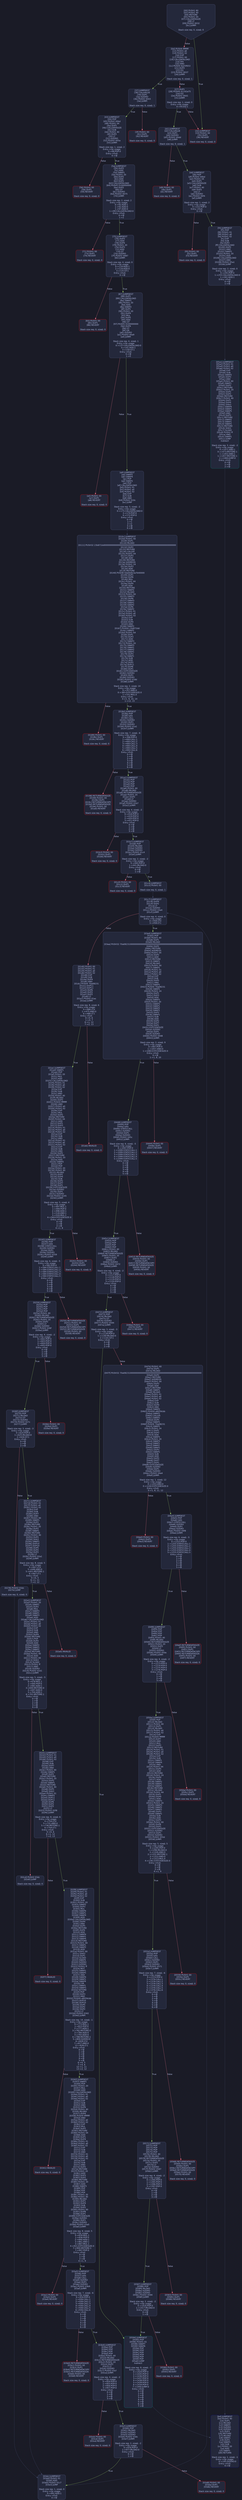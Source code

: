 digraph G {
    node [shape=box, style="filled, rounded", color="#565f89", fontcolor="#c0caf5", fontname="Helvetica", fillcolor="#24283b"];
    edge [color="#414868", fontcolor="#c0caf5", fontname="Helvetica"];
    bgcolor="#1a1b26";
    0 [ label = "[00] PUSH1 80
[02] PUSH1 40
[04] MSTORE
[05] PUSH1 04
[07] CALLDATASIZE
[08] LT
[09] PUSH2 0032
[0c] JUMPI

Stack size req: 0, sizeΔ: 0
" shape = invhouse]
    1 [ label = "[0d] PUSH4 ffffffff
[12] PUSH1 e0
[14] PUSH1 02
[16] EXP
[17] PUSH1 00
[19] CALLDATALOAD
[1a] DIV
[1b] AND
[1c] PUSH4 6e25f653
[21] DUP2
[22] EQ
[23] PUSH2 0037
[26] JUMPI

Stack size req: 0, sizeΔ: 1
"]
    2 [ label = "[27] DUP1
[28] PUSH4 d1142a75
[2d] EQ
[2e] PUSH2 00d1
[31] JUMPI

Stack size req: 1, sizeΔ: 0
Entry->Op usage:
	0->45:EQ:1
"]
    3 [ label = "[32] JUMPDEST
[33] PUSH1 00
[35] DUP1
[36] REVERT

Stack size req: 0, sizeΔ: 0
" color = "red"]
    4 [ label = "[37] JUMPDEST
[38] CALLVALUE
[39] DUP1
[3a] ISZERO
[3b] PUSH2 0043
[3e] JUMPI

Stack size req: 0, sizeΔ: 1
"]
    5 [ label = "[3f] PUSH1 00
[41] DUP1
[42] REVERT

Stack size req: 0, sizeΔ: 0
" color = "red"]
    6 [ label = "[43] JUMPDEST
[44] POP
[45] PUSH2 00bd
[48] PUSH1 04
[4a] DUP1
[4b] CALLDATASIZE
[4c] SUB
[4d] PUSH1 40
[4f] DUP2
[50] LT
[51] ISZERO
[52] PUSH2 005a
[55] JUMPI

Stack size req: 1, sizeΔ: 2
Entry->Op usage:
	0->68:POP:0
Entry->Exit:
	0->😵
"]
    7 [ label = "[56] PUSH1 00
[58] DUP1
[59] REVERT

Stack size req: 0, sizeΔ: 0
" color = "red"]
    8 [ label = "[5a] JUMPDEST
[5b] DUP2
[5c] ADD
[5d] SWAP1
[5e] PUSH1 20
[60] DUP2
[61] ADD
[62] DUP2
[63] CALLDATALOAD
[64] PUSH5 0100000000
[6a] DUP2
[6b] GT
[6c] ISZERO
[6d] PUSH2 0075
[70] JUMPI

Stack size req: 2, sizeΔ: 2
Entry->Op usage:
	0->92:ADD:1
	1->92:ADD:0
	1->97:ADD:0
	1->99:CALLDATALOAD:0
Entry->Exit:
	0->😵
	1->2
"]
    9 [ label = "[71] PUSH1 00
[73] DUP1
[74] REVERT

Stack size req: 0, sizeΔ: 0
" color = "red"]
    10 [ label = "[75] JUMPDEST
[76] DUP3
[77] ADD
[78] DUP4
[79] PUSH1 20
[7b] DUP3
[7c] ADD
[7d] GT
[7e] ISZERO
[7f] PUSH2 0087
[82] JUMPI

Stack size req: 4, sizeΔ: 0
Entry->Op usage:
	0->119:ADD:1
	2->119:ADD:0
	3->125:GT:1
Entry->Exit:
	0->😵
"]
    11 [ label = "[83] PUSH1 00
[85] DUP1
[86] REVERT

Stack size req: 0, sizeΔ: 0
" color = "red"]
    12 [ label = "[87] JUMPDEST
[88] DUP1
[89] CALLDATALOAD
[8a] SWAP1
[8b] PUSH1 20
[8d] ADD
[8e] SWAP2
[8f] DUP5
[90] PUSH1 20
[92] DUP4
[93] MUL
[94] DUP5
[95] ADD
[96] GT
[97] PUSH5 0100000000
[9d] DUP4
[9e] GT
[9f] OR
[a0] ISZERO
[a1] PUSH2 00a9
[a4] JUMPI

Stack size req: 4, sizeΔ: 1
Entry->Op usage:
	0->137:CALLDATALOAD:0
	0->141:ADD:1
	3->150:GT:1
Entry->Exit:
	0->😵
	1->0
"]
    13 [ label = "[a5] PUSH1 00
[a7] DUP1
[a8] REVERT

Stack size req: 0, sizeΔ: 0
" color = "red"]
    14 [ label = "[a9] JUMPDEST
[aa] SWAP2
[ab] SWAP4
[ac] POP
[ad] SWAP2
[ae] POP
[af] CALLDATALOAD
[b0] PUSH1 01
[b2] PUSH1 a0
[b4] PUSH1 02
[b6] EXP
[b7] SUB
[b8] AND
[b9] PUSH2 010c
[bc] JUMP

Stack size req: 5, sizeΔ: -2
Entry->Op usage:
	0->175:CALLDATALOAD:0
	3->174:POP:0
	4->172:POP:0
Entry->Exit:
	0->😵
	1->1
	2->2
	3->😵
	4->😵
"]
    15 [ label = "[bd] JUMPDEST
[be] PUSH1 40
[c0] DUP1
[c1] MLOAD
[c2] SWAP2
[c3] ISZERO
[c4] ISZERO
[c5] DUP3
[c6] MSTORE
[c7] MLOAD
[c8] SWAP1
[c9] DUP2
[ca] SWAP1
[cb] SUB
[cc] PUSH1 20
[ce] ADD
[cf] SWAP1
[d0] RETURN

Stack size req: 1, sizeΔ: -1
Entry->Op usage:
	0->195:ISZERO:0
Entry->Exit:
	0->😵
" color = "darkblue"]
    16 [ label = "[d1] JUMPDEST
[d2] CALLVALUE
[d3] DUP1
[d4] ISZERO
[d5] PUSH2 00dd
[d8] JUMPI

Stack size req: 0, sizeΔ: 1
"]
    17 [ label = "[d9] PUSH1 00
[db] DUP1
[dc] REVERT

Stack size req: 0, sizeΔ: 0
" color = "red"]
    18 [ label = "[dd] JUMPDEST
[de] POP
[df] PUSH2 00bd
[e2] PUSH1 04
[e4] DUP1
[e5] CALLDATASIZE
[e6] SUB
[e7] PUSH1 40
[e9] DUP2
[ea] LT
[eb] ISZERO
[ec] PUSH2 00f4
[ef] JUMPI

Stack size req: 1, sizeΔ: 2
Entry->Op usage:
	0->222:POP:0
Entry->Exit:
	0->😵
"]
    19 [ label = "[f0] PUSH1 00
[f2] DUP1
[f3] REVERT

Stack size req: 0, sizeΔ: 0
" color = "red"]
    20 [ label = "[f4] JUMPDEST
[f5] POP
[f6] PUSH1 01
[f8] PUSH1 a0
[fa] PUSH1 02
[fc] EXP
[fd] SUB
[fe] DUP2
[ff] CALLDATALOAD
[0100] DUP2
[0101] AND
[0102] SWAP2
[0103] PUSH1 20
[0105] ADD
[0106] CALLDATALOAD
[0107] AND
[0108] PUSH2 05a1
[010b] JUMP

Stack size req: 2, sizeΔ: 0
Entry->Op usage:
	0->245:POP:0
	1->255:CALLDATALOAD:0
	1->261:ADD:1
Entry->Exit:
	0->😵
	1->😵
"]
    21 [ label = "[010c] JUMPDEST
[010d] PUSH1 40
[010f] DUP1
[0110] MLOAD
[0111] PUSH32 23b872dd00000000000000000000000000000000000000000000000000000000
[0132] DUP2
[0133] MSTORE
[0134] CALLER
[0135] PUSH1 04
[0137] DUP3
[0138] ADD
[0139] MSTORE
[013a] ADDRESS
[013b] PUSH1 24
[013d] DUP3
[013e] ADD
[013f] MSTORE
[0140] PUSH8 0de0b6b3a7640000
[0149] DUP1
[014a] DUP6
[014b] MUL
[014c] PUSH1 44
[014e] DUP4
[014f] ADD
[0150] MSTORE
[0151] SWAP2
[0152] MLOAD
[0153] PUSH1 00
[0155] SWAP3
[0156] DUP6
[0157] SWAP3
[0158] SWAP1
[0159] SWAP2
[015a] DUP6
[015b] SWAP2
[015c] PUSH1 01
[015e] PUSH1 a0
[0160] PUSH1 02
[0162] EXP
[0163] SUB
[0164] DUP4
[0165] AND
[0166] SWAP2
[0167] PUSH4 23b872dd
[016c] SWAP2
[016d] PUSH1 64
[016f] DUP1
[0170] DUP3
[0171] ADD
[0172] SWAP3
[0173] PUSH1 20
[0175] SWAP3
[0176] SWAP1
[0177] SWAP2
[0178] SWAP1
[0179] DUP3
[017a] SWAP1
[017b] SUB
[017c] ADD
[017d] DUP2
[017e] DUP11
[017f] DUP8
[0180] DUP1
[0181] EXTCODESIZE
[0182] ISZERO
[0183] DUP1
[0184] ISZERO
[0185] PUSH2 018d
[0188] JUMPI

Stack size req: 2, sizeΔ: 14
Entry->Op usage:
	0->357:AND:0
	0->385:EXTCODESIZE:0
	1->331:MUL:0
Entry->Exit:
	0->1, 9, 10, 14
	1->12, 15
"]
    22 [ label = "[0189] PUSH1 00
[018b] DUP1
[018c] REVERT

Stack size req: 0, sizeΔ: 0
" color = "red"]
    23 [ label = "[018d] JUMPDEST
[018e] POP
[018f] GAS
[0190] CALL
[0191] ISZERO
[0192] DUP1
[0193] ISZERO
[0194] PUSH2 01a1
[0197] JUMPI

Stack size req: 7, sizeΔ: -6
Entry->Op usage:
	0->398:POP:0
	1->400:CALL:1
	2->400:CALL:2
	3->400:CALL:3
	4->400:CALL:4
	5->400:CALL:5
	6->400:CALL:6
Entry->Exit:
	0->😵
	1->😵
	2->😵
	3->😵
	4->😵
	5->😵
	6->😵
"]
    24 [ label = "[0198] RETURNDATASIZE
[0199] PUSH1 00
[019b] DUP1
[019c] RETURNDATACOPY
[019d] RETURNDATASIZE
[019e] PUSH1 00
[01a0] REVERT

Stack size req: 0, sizeΔ: 0
" color = "red"]
    25 [ label = "[01a1] JUMPDEST
[01a2] POP
[01a3] POP
[01a4] POP
[01a5] POP
[01a6] PUSH1 40
[01a8] MLOAD
[01a9] RETURNDATASIZE
[01aa] PUSH1 20
[01ac] DUP2
[01ad] LT
[01ae] ISZERO
[01af] PUSH2 01b7
[01b2] JUMPI

Stack size req: 4, sizeΔ: -2
Entry->Op usage:
	0->418:POP:0
	1->419:POP:0
	2->420:POP:0
	3->421:POP:0
Entry->Exit:
	0->😵
	1->😵
	2->😵
	3->😵
"]
    26 [ label = "[01b3] PUSH1 00
[01b5] DUP1
[01b6] REVERT

Stack size req: 0, sizeΔ: 0
" color = "red"]
    27 [ label = "[01b7] JUMPDEST
[01b8] POP
[01b9] MLOAD
[01ba] ISZERO
[01bb] ISZERO
[01bc] PUSH2 01c4
[01bf] JUMPI

Stack size req: 2, sizeΔ: -2
Entry->Op usage:
	0->440:POP:0
	1->441:MLOAD:0
Entry->Exit:
	0->😵
	1->😵
"]
    28 [ label = "[01c0] PUSH1 00
[01c2] DUP1
[01c3] REVERT

Stack size req: 0, sizeΔ: 0
" color = "red"]
    29 [ label = "[01c4] JUMPDEST
[01c5] PUSH1 00

Stack size req: 0, sizeΔ: 1
"]
    30 [ label = "[01c7] JUMPDEST
[01c8] DUP4
[01c9] DUP2
[01ca] LT
[01cb] ISZERO
[01cc] PUSH2 03e4
[01cf] JUMPI

Stack size req: 4, sizeΔ: 0
Entry->Op usage:
	0->458:LT:0
	3->458:LT:1
"]
    31 [ label = "[01d0] PUSH1 00
[01d2] PUSH1 01
[01d4] PUSH1 a0
[01d6] PUSH1 02
[01d8] EXP
[01d9] SUB
[01da] DUP4
[01db] AND
[01dc] PUSH4 70a08231
[01e1] DUP11
[01e2] DUP11
[01e3] DUP6
[01e4] DUP2
[01e5] DUP2
[01e6] LT
[01e7] PUSH2 01ec
[01ea] JUMPI

Stack size req: 8, sizeΔ: 6
Entry->Op usage:
	0->486:LT:0
	1->475:AND:0
	6->486:LT:1
Entry->Exit:
	0->0, 6
	1->4, 7
	6->1, 12
	7->2, 13
"]
    32 [ label = "[01eb] INVALID

Stack size req: 0, sizeΔ: 0
" color = "red"]
    33 [ label = "[01ec] JUMPDEST
[01ed] SWAP1
[01ee] POP
[01ef] PUSH1 20
[01f1] MUL
[01f2] ADD
[01f3] CALLDATALOAD
[01f4] PUSH1 01
[01f6] PUSH1 a0
[01f8] PUSH1 02
[01fa] EXP
[01fb] SUB
[01fc] AND
[01fd] PUSH1 40
[01ff] MLOAD
[0200] DUP3
[0201] PUSH4 ffffffff
[0206] AND
[0207] PUSH1 e0
[0209] PUSH1 02
[020b] EXP
[020c] MUL
[020d] DUP2
[020e] MSTORE
[020f] PUSH1 04
[0211] ADD
[0212] DUP1
[0213] DUP3
[0214] PUSH1 01
[0216] PUSH1 a0
[0218] PUSH1 02
[021a] EXP
[021b] SUB
[021c] AND
[021d] PUSH1 01
[021f] PUSH1 a0
[0221] PUSH1 02
[0223] EXP
[0224] SUB
[0225] AND
[0226] DUP2
[0227] MSTORE
[0228] PUSH1 20
[022a] ADD
[022b] SWAP2
[022c] POP
[022d] POP
[022e] PUSH1 20
[0230] PUSH1 40
[0232] MLOAD
[0233] DUP1
[0234] DUP4
[0235] SUB
[0236] DUP2
[0237] DUP7
[0238] DUP1
[0239] EXTCODESIZE
[023a] ISZERO
[023b] DUP1
[023c] ISZERO
[023d] PUSH2 0245
[0240] JUMPI

Stack size req: 5, sizeΔ: 4
Entry->Op usage:
	0->497:MUL:1
	1->494:POP:0
	2->498:ADD:1
	3->518:AND:1
	3->524:MUL:1
	4->569:EXTCODESIZE:0
Entry->Exit:
	0->😵
	1->😵
	2->😵
	4->1, 8
"]
    34 [ label = "[0241] PUSH1 00
[0243] DUP1
[0244] REVERT

Stack size req: 0, sizeΔ: 0
" color = "red"]
    35 [ label = "[0245] JUMPDEST
[0246] POP
[0247] GAS
[0248] STATICCALL
[0249] ISZERO
[024a] DUP1
[024b] ISZERO
[024c] PUSH2 0259
[024f] JUMPI

Stack size req: 6, sizeΔ: -5
Entry->Op usage:
	0->582:POP:0
	1->584:STATICCALL:1
	2->584:STATICCALL:2
	3->584:STATICCALL:3
	4->584:STATICCALL:4
	5->584:STATICCALL:5
Entry->Exit:
	0->😵
	1->😵
	2->😵
	3->😵
	4->😵
	5->😵
"]
    36 [ label = "[0250] RETURNDATASIZE
[0251] PUSH1 00
[0253] DUP1
[0254] RETURNDATACOPY
[0255] RETURNDATASIZE
[0256] PUSH1 00
[0258] REVERT

Stack size req: 0, sizeΔ: 0
" color = "red"]
    37 [ label = "[0259] JUMPDEST
[025a] POP
[025b] POP
[025c] POP
[025d] POP
[025e] PUSH1 40
[0260] MLOAD
[0261] RETURNDATASIZE
[0262] PUSH1 20
[0264] DUP2
[0265] LT
[0266] ISZERO
[0267] PUSH2 026f
[026a] JUMPI

Stack size req: 4, sizeΔ: -2
Entry->Op usage:
	0->602:POP:0
	1->603:POP:0
	2->604:POP:0
	3->605:POP:0
Entry->Exit:
	0->😵
	1->😵
	2->😵
	3->😵
"]
    38 [ label = "[026b] PUSH1 00
[026d] DUP1
[026e] REVERT

Stack size req: 0, sizeΔ: 0
" color = "red"]
    39 [ label = "[026f] JUMPDEST
[0270] POP
[0271] MLOAD
[0272] GT
[0273] ISZERO
[0274] PUSH2 027c
[0277] JUMPI

Stack size req: 3, sizeΔ: -3
Entry->Op usage:
	0->624:POP:0
	1->625:MLOAD:0
	2->626:GT:1
Entry->Exit:
	0->😵
	1->😵
	2->😵
"]
    40 [ label = "[0278] PUSH2 03dc
[027b] JUMP

Stack size req: 0, sizeΔ: 0
"]
    41 [ label = "[027c] JUMPDEST
[027d] PUSH1 01
[027f] PUSH1 a0
[0281] PUSH1 02
[0283] EXP
[0284] SUB
[0285] DUP7
[0286] AND
[0287] PUSH1 00
[0289] SWAP1
[028a] DUP2
[028b] MSTORE
[028c] PUSH1 20
[028e] DUP2
[028f] SWAP1
[0290] MSTORE
[0291] PUSH1 40
[0293] DUP2
[0294] SHA3
[0295] SWAP1
[0296] DUP10
[0297] DUP10
[0298] DUP5
[0299] DUP2
[029a] DUP2
[029b] LT
[029c] PUSH2 02a1
[029f] JUMPI

Stack size req: 8, sizeΔ: 5
Entry->Op usage:
	0->667:LT:0
	5->646:AND:0
	5->651:MSTORE:1
	6->667:LT:1
Entry->Exit:
	0->0, 5
	6->1, 11
	7->2, 12
"]
    42 [ label = "[02a0] INVALID

Stack size req: 0, sizeΔ: 0
" color = "red"]
    43 [ label = "[02a1] JUMPDEST
[02a2] PUSH1 20
[02a4] SWAP1
[02a5] DUP2
[02a6] MUL
[02a7] SWAP3
[02a8] SWAP1
[02a9] SWAP3
[02aa] ADD
[02ab] CALLDATALOAD
[02ac] PUSH1 01
[02ae] PUSH1 a0
[02b0] PUSH1 02
[02b2] EXP
[02b3] SUB
[02b4] AND
[02b5] DUP4
[02b6] MSTORE
[02b7] POP
[02b8] DUP2
[02b9] ADD
[02ba] SWAP2
[02bb] SWAP1
[02bc] SWAP2
[02bd] MSTORE
[02be] PUSH1 40
[02c0] ADD
[02c1] PUSH1 00
[02c3] SHA3
[02c4] SLOAD
[02c5] PUSH1 ff
[02c7] AND
[02c8] ISZERO
[02c9] PUSH2 02d1
[02cc] JUMPI

Stack size req: 5, sizeΔ: -5
Entry->Op usage:
	0->678:MUL:1
	1->695:POP:0
	2->682:ADD:1
	3->694:MSTORE:0
	3->697:ADD:0
	3->704:ADD:1
	4->701:MSTORE:1
Entry->Exit:
	0->😵
	1->😵
	2->😵
	3->😵
	4->😵
"]
    44 [ label = "[02cd] PUSH2 03dc
[02d0] JUMP

Stack size req: 0, sizeΔ: 0
"]
    45 [ label = "[02d1] JUMPDEST
[02d2] PUSH1 01
[02d4] PUSH1 a0
[02d6] PUSH1 02
[02d8] EXP
[02d9] SUB
[02da] DUP7
[02db] AND
[02dc] PUSH1 00
[02de] SWAP1
[02df] DUP2
[02e0] MSTORE
[02e1] PUSH1 20
[02e3] DUP2
[02e4] SWAP1
[02e5] MSTORE
[02e6] PUSH1 40
[02e8] DUP2
[02e9] SHA3
[02ea] PUSH1 01
[02ec] SWAP2
[02ed] DUP11
[02ee] DUP11
[02ef] DUP6
[02f0] DUP2
[02f1] DUP2
[02f2] LT
[02f3] PUSH2 02f8
[02f6] JUMPI

Stack size req: 8, sizeΔ: 6
Entry->Op usage:
	0->754:LT:0
	5->731:AND:0
	5->736:MSTORE:1
	6->754:LT:1
Entry->Exit:
	0->0, 6
	6->1, 12
	7->2, 13
"]
    46 [ label = "[02f7] INVALID

Stack size req: 0, sizeΔ: 0
" color = "red"]
    47 [ label = "[02f8] JUMPDEST
[02f9] PUSH1 01
[02fb] PUSH1 a0
[02fd] PUSH1 02
[02ff] EXP
[0300] SUB
[0301] PUSH1 20
[0303] SWAP2
[0304] DUP3
[0305] MUL
[0306] SWAP4
[0307] SWAP1
[0308] SWAP4
[0309] ADD
[030a] CALLDATALOAD
[030b] DUP4
[030c] AND
[030d] DUP5
[030e] MSTORE
[030f] DUP4
[0310] ADD
[0311] SWAP4
[0312] SWAP1
[0313] SWAP4
[0314] MSTORE
[0315] PUSH1 40
[0317] SWAP1
[0318] SWAP2
[0319] ADD
[031a] PUSH1 00
[031c] SHA3
[031d] DUP1
[031e] SLOAD
[031f] SWAP4
[0320] ISZERO
[0321] ISZERO
[0322] PUSH1 ff
[0324] NOT
[0325] SWAP1
[0326] SWAP5
[0327] AND
[0328] SWAP4
[0329] SWAP1
[032a] SWAP4
[032b] OR
[032c] SWAP1
[032d] SWAP3
[032e] SSTORE
[032f] POP
[0330] DUP3
[0331] AND
[0332] PUSH4 a9059cbb
[0337] DUP10
[0338] DUP10
[0339] DUP5
[033a] DUP2
[033b] DUP2
[033c] LT
[033d] PUSH2 0342
[0340] JUMPI

Stack size req: 14, sizeΔ: -1
Entry->Op usage:
	0->773:MUL:1
	1->815:POP:0
	2->777:ADD:1
	3->782:MSTORE:0
	3->784:ADD:0
	3->793:ADD:0
	4->788:MSTORE:1
	5->800:ISZERO:0
	6->828:LT:0
	7->817:AND:0
	12->828:LT:1
Entry->Exit:
	0->😵
	1->😵
	2->😵
	3->😵
	4->😵
	5->😵
	6->0, 5
	7->4, 6
	12->1, 11
	13->2, 12
"]
    48 [ label = "[0341] INVALID

Stack size req: 0, sizeΔ: 0
" color = "red"]
    49 [ label = "[0342] JUMPDEST
[0343] SWAP1
[0344] POP
[0345] PUSH1 20
[0347] MUL
[0348] ADD
[0349] CALLDATALOAD
[034a] PUSH1 01
[034c] PUSH1 a0
[034e] PUSH1 02
[0350] EXP
[0351] SUB
[0352] AND
[0353] DUP6
[0354] PUSH1 40
[0356] MLOAD
[0357] DUP4
[0358] PUSH4 ffffffff
[035d] AND
[035e] PUSH1 e0
[0360] PUSH1 02
[0362] EXP
[0363] MUL
[0364] DUP2
[0365] MSTORE
[0366] PUSH1 04
[0368] ADD
[0369] DUP1
[036a] DUP4
[036b] PUSH1 01
[036d] PUSH1 a0
[036f] PUSH1 02
[0371] EXP
[0372] SUB
[0373] AND
[0374] PUSH1 01
[0376] PUSH1 a0
[0378] PUSH1 02
[037a] EXP
[037b] SUB
[037c] AND
[037d] DUP2
[037e] MSTORE
[037f] PUSH1 20
[0381] ADD
[0382] DUP3
[0383] DUP2
[0384] MSTORE
[0385] PUSH1 20
[0387] ADD
[0388] SWAP3
[0389] POP
[038a] POP
[038b] POP
[038c] PUSH1 20
[038e] PUSH1 40
[0390] MLOAD
[0391] DUP1
[0392] DUP4
[0393] SUB
[0394] DUP2
[0395] PUSH1 00
[0397] DUP8
[0398] DUP1
[0399] EXTCODESIZE
[039a] ISZERO
[039b] DUP1
[039c] ISZERO
[039d] PUSH2 03a5
[03a0] JUMPI

Stack size req: 8, sizeΔ: 5
Entry->Op usage:
	0->839:MUL:1
	1->836:POP:0
	2->840:ADD:1
	3->861:AND:1
	3->867:MUL:1
	4->921:EXTCODESIZE:0
	7->900:MSTORE:1
	7->907:POP:0
Entry->Exit:
	0->😵
	1->😵
	2->😵
	4->1, 9
"]
    50 [ label = "[03a1] PUSH1 00
[03a3] DUP1
[03a4] REVERT

Stack size req: 0, sizeΔ: 0
" color = "red"]
    51 [ label = "[03a5] JUMPDEST
[03a6] POP
[03a7] GAS
[03a8] CALL
[03a9] ISZERO
[03aa] DUP1
[03ab] ISZERO
[03ac] PUSH2 03b9
[03af] JUMPI

Stack size req: 7, sizeΔ: -6
Entry->Op usage:
	0->934:POP:0
	1->936:CALL:1
	2->936:CALL:2
	3->936:CALL:3
	4->936:CALL:4
	5->936:CALL:5
	6->936:CALL:6
Entry->Exit:
	0->😵
	1->😵
	2->😵
	3->😵
	4->😵
	5->😵
	6->😵
"]
    52 [ label = "[03b0] RETURNDATASIZE
[03b1] PUSH1 00
[03b3] DUP1
[03b4] RETURNDATACOPY
[03b5] RETURNDATASIZE
[03b6] PUSH1 00
[03b8] REVERT

Stack size req: 0, sizeΔ: 0
" color = "red"]
    53 [ label = "[03b9] JUMPDEST
[03ba] POP
[03bb] POP
[03bc] POP
[03bd] POP
[03be] PUSH1 40
[03c0] MLOAD
[03c1] RETURNDATASIZE
[03c2] PUSH1 20
[03c4] DUP2
[03c5] LT
[03c6] ISZERO
[03c7] PUSH2 03cf
[03ca] JUMPI

Stack size req: 4, sizeΔ: -2
Entry->Op usage:
	0->954:POP:0
	1->955:POP:0
	2->956:POP:0
	3->957:POP:0
Entry->Exit:
	0->😵
	1->😵
	2->😵
	3->😵
"]
    54 [ label = "[03cb] PUSH1 00
[03cd] DUP1
[03ce] REVERT

Stack size req: 0, sizeΔ: 0
" color = "red"]
    55 [ label = "[03cf] JUMPDEST
[03d0] POP
[03d1] MLOAD
[03d2] ISZERO
[03d3] ISZERO
[03d4] PUSH2 03dc
[03d7] JUMPI

Stack size req: 2, sizeΔ: -2
Entry->Op usage:
	0->976:POP:0
	1->977:MLOAD:0
Entry->Exit:
	0->😵
	1->😵
"]
    56 [ label = "[03d8] PUSH1 00
[03da] DUP1
[03db] REVERT

Stack size req: 0, sizeΔ: 0
" color = "red"]
    57 [ label = "[03dc] JUMPDEST
[03dd] PUSH1 01
[03df] ADD
[03e0] PUSH2 01c7
[03e3] JUMP

Stack size req: 1, sizeΔ: 0
Entry->Op usage:
	0->991:ADD:1
Entry->Exit:
	0->😵
"]
    58 [ label = "[03e4] JUMPDEST
[03e5] POP
[03e6] PUSH1 40
[03e8] DUP1
[03e9] MLOAD
[03ea] PUSH32 70a0823100000000000000000000000000000000000000000000000000000000
[040b] DUP2
[040c] MSTORE
[040d] ADDRESS
[040e] PUSH1 04
[0410] DUP3
[0411] ADD
[0412] MSTORE
[0413] SWAP1
[0414] MLOAD
[0415] PUSH1 00
[0417] SWAP2
[0418] PUSH1 01
[041a] PUSH1 a0
[041c] PUSH1 02
[041e] EXP
[041f] SUB
[0420] DUP5
[0421] AND
[0422] SWAP2
[0423] PUSH4 70a08231
[0428] SWAP2
[0429] PUSH1 24
[042b] DUP1
[042c] DUP3
[042d] ADD
[042e] SWAP3
[042f] PUSH1 20
[0431] SWAP3
[0432] SWAP1
[0433] SWAP2
[0434] SWAP1
[0435] DUP3
[0436] SWAP1
[0437] SUB
[0438] ADD
[0439] DUP2
[043a] DUP7
[043b] DUP1
[043c] EXTCODESIZE
[043d] ISZERO
[043e] DUP1
[043f] ISZERO
[0440] PUSH2 0448
[0443] JUMPI

Stack size req: 2, sizeΔ: 9
Entry->Op usage:
	0->997:POP:0
	1->1057:AND:0
	1->1084:EXTCODESIZE:0
Entry->Exit:
	0->😵
	1->1, 8, 10
"]
    59 [ label = "[0444] PUSH1 00
[0446] DUP1
[0447] REVERT

Stack size req: 0, sizeΔ: 0
" color = "red"]
    60 [ label = "[0448] JUMPDEST
[0449] POP
[044a] GAS
[044b] STATICCALL
[044c] ISZERO
[044d] DUP1
[044e] ISZERO
[044f] PUSH2 045c
[0452] JUMPI

Stack size req: 6, sizeΔ: -5
Entry->Op usage:
	0->1097:POP:0
	1->1099:STATICCALL:1
	2->1099:STATICCALL:2
	3->1099:STATICCALL:3
	4->1099:STATICCALL:4
	5->1099:STATICCALL:5
Entry->Exit:
	0->😵
	1->😵
	2->😵
	3->😵
	4->😵
	5->😵
"]
    61 [ label = "[0453] RETURNDATASIZE
[0454] PUSH1 00
[0456] DUP1
[0457] RETURNDATACOPY
[0458] RETURNDATASIZE
[0459] PUSH1 00
[045b] REVERT

Stack size req: 0, sizeΔ: 0
" color = "red"]
    62 [ label = "[045c] JUMPDEST
[045d] POP
[045e] POP
[045f] POP
[0460] POP
[0461] PUSH1 40
[0463] MLOAD
[0464] RETURNDATASIZE
[0465] PUSH1 20
[0467] DUP2
[0468] LT
[0469] ISZERO
[046a] PUSH2 0472
[046d] JUMPI

Stack size req: 4, sizeΔ: -2
Entry->Op usage:
	0->1117:POP:0
	1->1118:POP:0
	2->1119:POP:0
	3->1120:POP:0
Entry->Exit:
	0->😵
	1->😵
	2->😵
	3->😵
"]
    63 [ label = "[046e] PUSH1 00
[0470] DUP1
[0471] REVERT

Stack size req: 0, sizeΔ: 0
" color = "red"]
    64 [ label = "[0472] JUMPDEST
[0473] POP
[0474] MLOAD
[0475] GT
[0476] ISZERO
[0477] PUSH2 0594
[047a] JUMPI

Stack size req: 3, sizeΔ: -3
Entry->Op usage:
	0->1139:POP:0
	1->1140:MLOAD:0
	2->1141:GT:1
Entry->Exit:
	0->😵
	1->😵
	2->😵
"]
    65 [ label = "[047b] PUSH1 40
[047d] DUP1
[047e] MLOAD
[047f] PUSH32 70a0823100000000000000000000000000000000000000000000000000000000
[04a0] DUP2
[04a1] MSTORE
[04a2] ADDRESS
[04a3] PUSH1 04
[04a5] DUP3
[04a6] ADD
[04a7] MSTORE
[04a8] SWAP1
[04a9] MLOAD
[04aa] PUSH1 01
[04ac] PUSH1 a0
[04ae] PUSH1 02
[04b0] EXP
[04b1] SUB
[04b2] DUP4
[04b3] AND
[04b4] SWAP2
[04b5] PUSH4 a9059cbb
[04ba] SWAP2
[04bb] CALLER
[04bc] SWAP2
[04bd] DUP5
[04be] SWAP2
[04bf] PUSH4 70a08231
[04c4] SWAP2
[04c5] PUSH1 24
[04c7] DUP1
[04c8] DUP3
[04c9] ADD
[04ca] SWAP3
[04cb] PUSH1 20
[04cd] SWAP3
[04ce] SWAP1
[04cf] SWAP2
[04d0] SWAP1
[04d1] DUP3
[04d2] SWAP1
[04d3] SUB
[04d4] ADD
[04d5] DUP2
[04d6] DUP7
[04d7] DUP1
[04d8] EXTCODESIZE
[04d9] ISZERO
[04da] DUP1
[04db] ISZERO
[04dc] PUSH2 04e4
[04df] JUMPI

Stack size req: 1, sizeΔ: 12
Entry->Op usage:
	0->1203:AND:0
	0->1240:EXTCODESIZE:0
Entry->Exit:
	0->1, 8, 11, 12
"]
    66 [ label = "[04e0] PUSH1 00
[04e2] DUP1
[04e3] REVERT

Stack size req: 0, sizeΔ: 0
" color = "red"]
    67 [ label = "[04e4] JUMPDEST
[04e5] POP
[04e6] GAS
[04e7] STATICCALL
[04e8] ISZERO
[04e9] DUP1
[04ea] ISZERO
[04eb] PUSH2 04f8
[04ee] JUMPI

Stack size req: 6, sizeΔ: -5
Entry->Op usage:
	0->1253:POP:0
	1->1255:STATICCALL:1
	2->1255:STATICCALL:2
	3->1255:STATICCALL:3
	4->1255:STATICCALL:4
	5->1255:STATICCALL:5
Entry->Exit:
	0->😵
	1->😵
	2->😵
	3->😵
	4->😵
	5->😵
"]
    68 [ label = "[04ef] RETURNDATASIZE
[04f0] PUSH1 00
[04f2] DUP1
[04f3] RETURNDATACOPY
[04f4] RETURNDATASIZE
[04f5] PUSH1 00
[04f7] REVERT

Stack size req: 0, sizeΔ: 0
" color = "red"]
    69 [ label = "[04f8] JUMPDEST
[04f9] POP
[04fa] POP
[04fb] POP
[04fc] POP
[04fd] PUSH1 40
[04ff] MLOAD
[0500] RETURNDATASIZE
[0501] PUSH1 20
[0503] DUP2
[0504] LT
[0505] ISZERO
[0506] PUSH2 050e
[0509] JUMPI

Stack size req: 4, sizeΔ: -2
Entry->Op usage:
	0->1273:POP:0
	1->1274:POP:0
	2->1275:POP:0
	3->1276:POP:0
Entry->Exit:
	0->😵
	1->😵
	2->😵
	3->😵
"]
    70 [ label = "[050a] PUSH1 00
[050c] DUP1
[050d] REVERT

Stack size req: 0, sizeΔ: 0
" color = "red"]
    71 [ label = "[050e] JUMPDEST
[050f] POP
[0510] MLOAD
[0511] PUSH1 40
[0513] DUP1
[0514] MLOAD
[0515] PUSH1 e0
[0517] PUSH1 02
[0519] EXP
[051a] PUSH4 ffffffff
[051f] DUP7
[0520] AND
[0521] MUL
[0522] DUP2
[0523] MSTORE
[0524] PUSH1 01
[0526] PUSH1 a0
[0528] PUSH1 02
[052a] EXP
[052b] SUB
[052c] SWAP1
[052d] SWAP4
[052e] AND
[052f] PUSH1 04
[0531] DUP5
[0532] ADD
[0533] MSTORE
[0534] PUSH1 24
[0536] DUP4
[0537] ADD
[0538] SWAP2
[0539] SWAP1
[053a] SWAP2
[053b] MSTORE
[053c] MLOAD
[053d] PUSH1 44
[053f] DUP1
[0540] DUP4
[0541] ADD
[0542] SWAP3
[0543] PUSH1 20
[0545] SWAP3
[0546] SWAP2
[0547] SWAP1
[0548] DUP3
[0549] SWAP1
[054a] SUB
[054b] ADD
[054c] DUP2
[054d] PUSH1 00
[054f] DUP8
[0550] DUP1
[0551] EXTCODESIZE
[0552] ISZERO
[0553] DUP1
[0554] ISZERO
[0555] PUSH2 055d
[0558] JUMPI

Stack size req: 5, sizeΔ: 5
Entry->Op usage:
	0->1295:POP:0
	1->1296:MLOAD:0
	2->1326:AND:0
	2->1331:MSTORE:1
	3->1312:AND:0
	3->1313:MUL:0
	4->1361:EXTCODESIZE:0
Entry->Exit:
	0->😵
	1->😵
	2->😵
	4->1, 9
"]
    72 [ label = "[0559] PUSH1 00
[055b] DUP1
[055c] REVERT

Stack size req: 0, sizeΔ: 0
" color = "red"]
    73 [ label = "[055d] JUMPDEST
[055e] POP
[055f] GAS
[0560] CALL
[0561] ISZERO
[0562] DUP1
[0563] ISZERO
[0564] PUSH2 0571
[0567] JUMPI

Stack size req: 7, sizeΔ: -6
Entry->Op usage:
	0->1374:POP:0
	1->1376:CALL:1
	2->1376:CALL:2
	3->1376:CALL:3
	4->1376:CALL:4
	5->1376:CALL:5
	6->1376:CALL:6
Entry->Exit:
	0->😵
	1->😵
	2->😵
	3->😵
	4->😵
	5->😵
	6->😵
"]
    74 [ label = "[0568] RETURNDATASIZE
[0569] PUSH1 00
[056b] DUP1
[056c] RETURNDATACOPY
[056d] RETURNDATASIZE
[056e] PUSH1 00
[0570] REVERT

Stack size req: 0, sizeΔ: 0
" color = "red"]
    75 [ label = "[0571] JUMPDEST
[0572] POP
[0573] POP
[0574] POP
[0575] POP
[0576] PUSH1 40
[0578] MLOAD
[0579] RETURNDATASIZE
[057a] PUSH1 20
[057c] DUP2
[057d] LT
[057e] ISZERO
[057f] PUSH2 0587
[0582] JUMPI

Stack size req: 4, sizeΔ: -2
Entry->Op usage:
	0->1394:POP:0
	1->1395:POP:0
	2->1396:POP:0
	3->1397:POP:0
Entry->Exit:
	0->😵
	1->😵
	2->😵
	3->😵
"]
    76 [ label = "[0583] PUSH1 00
[0585] DUP1
[0586] REVERT

Stack size req: 0, sizeΔ: 0
" color = "red"]
    77 [ label = "[0587] JUMPDEST
[0588] POP
[0589] MLOAD
[058a] ISZERO
[058b] ISZERO
[058c] PUSH2 0594
[058f] JUMPI

Stack size req: 2, sizeΔ: -2
Entry->Op usage:
	0->1416:POP:0
	1->1417:MLOAD:0
Entry->Exit:
	0->😵
	1->😵
"]
    78 [ label = "[0590] PUSH1 00
[0592] DUP1
[0593] REVERT

Stack size req: 0, sizeΔ: 0
" color = "red"]
    79 [ label = "[0594] JUMPDEST
[0595] POP
[0596] PUSH1 01
[0598] SWAP7
[0599] SWAP6
[059a] POP
[059b] POP
[059c] POP
[059d] POP
[059e] POP
[059f] POP
[05a0] JUMP
Indirect!

Stack size req: 8, sizeΔ: -7
Entry->Op usage:
	0->1429:POP:0
	1->1435:POP:0
	2->1436:POP:0
	3->1437:POP:0
	4->1438:POP:0
	5->1439:POP:0
	6->1434:POP:0
	7->1440:JUMP:0
Entry->Exit:
	0->😵
	1->😵
	2->😵
	3->😵
	4->😵
	5->😵
	6->😵
	7->😵
" color = "teal"]
    80 [ label = "[05a1] JUMPDEST
[05a2] PUSH1 01
[05a4] PUSH1 a0
[05a6] PUSH1 02
[05a8] EXP
[05a9] SUB
[05aa] SWAP2
[05ab] DUP3
[05ac] AND
[05ad] PUSH1 00
[05af] SWAP1
[05b0] DUP2
[05b1] MSTORE
[05b2] PUSH1 20
[05b4] DUP2
[05b5] DUP2
[05b6] MSTORE
[05b7] PUSH1 40
[05b9] DUP1
[05ba] DUP4
[05bb] SHA3
[05bc] SWAP4
[05bd] SWAP1
[05be] SWAP5
[05bf] AND
[05c0] DUP3
[05c1] MSTORE
[05c2] SWAP2
[05c3] SWAP1
[05c4] SWAP2
[05c5] MSTORE
[05c6] SHA3
[05c7] SLOAD
[05c8] PUSH1 ff
[05ca] AND
[05cb] SWAP1
[05cc] JUMP
Indirect!

Stack size req: 3, sizeΔ: -2
Entry->Op usage:
	0->1471:AND:1
	0->1473:MSTORE:1
	1->1452:AND:1
	1->1457:MSTORE:1
	2->1484:JUMP:0
Entry->Exit:
	0->😵
	1->😵
	2->😵
" color = "teal"]
    0 -> 1 [ label = "False" color = "#f7768e"]
    0 -> 3 [ label = "True" color = "#9ece6a"]
    1 -> 2 [ label = "False" color = "#f7768e"]
    1 -> 4 [ label = "True" color = "#9ece6a"]
    2 -> 3 [ label = "False" color = "#f7768e"]
    2 -> 16 [ label = "True" color = "#9ece6a"]
    4 -> 5 [ label = "False" color = "#f7768e"]
    4 -> 6 [ label = "True" color = "#9ece6a"]
    6 -> 7 [ label = "False" color = "#f7768e"]
    6 -> 8 [ label = "True" color = "#9ece6a"]
    8 -> 9 [ label = "False" color = "#f7768e"]
    8 -> 10 [ label = "True" color = "#9ece6a"]
    10 -> 11 [ label = "False" color = "#f7768e"]
    10 -> 12 [ label = "True" color = "#9ece6a"]
    12 -> 13 [ label = "False" color = "#f7768e"]
    12 -> 14 [ label = "True" color = "#9ece6a"]
    14 -> 21 [ ]
    16 -> 17 [ label = "False" color = "#f7768e"]
    16 -> 18 [ label = "True" color = "#9ece6a"]
    18 -> 19 [ label = "False" color = "#f7768e"]
    18 -> 20 [ label = "True" color = "#9ece6a"]
    20 -> 80 [ ]
    21 -> 22 [ label = "False" color = "#f7768e"]
    21 -> 23 [ label = "True" color = "#9ece6a"]
    23 -> 24 [ label = "False" color = "#f7768e"]
    23 -> 25 [ label = "True" color = "#9ece6a"]
    25 -> 26 [ label = "False" color = "#f7768e"]
    25 -> 27 [ label = "True" color = "#9ece6a"]
    27 -> 28 [ label = "False" color = "#f7768e"]
    27 -> 29 [ label = "True" color = "#9ece6a"]
    29 -> 30 [ ]
    30 -> 31 [ label = "False" color = "#f7768e"]
    30 -> 58 [ label = "True" color = "#9ece6a"]
    31 -> 32 [ label = "False" color = "#f7768e"]
    31 -> 33 [ label = "True" color = "#9ece6a"]
    33 -> 34 [ label = "False" color = "#f7768e"]
    33 -> 35 [ label = "True" color = "#9ece6a"]
    35 -> 36 [ label = "False" color = "#f7768e"]
    35 -> 37 [ label = "True" color = "#9ece6a"]
    37 -> 38 [ label = "False" color = "#f7768e"]
    37 -> 39 [ label = "True" color = "#9ece6a"]
    39 -> 40 [ label = "False" color = "#f7768e"]
    39 -> 41 [ label = "True" color = "#9ece6a"]
    40 -> 57 [ ]
    41 -> 42 [ label = "False" color = "#f7768e"]
    41 -> 43 [ label = "True" color = "#9ece6a"]
    43 -> 44 [ label = "False" color = "#f7768e"]
    43 -> 45 [ label = "True" color = "#9ece6a"]
    44 -> 57 [ ]
    45 -> 46 [ label = "False" color = "#f7768e"]
    45 -> 47 [ label = "True" color = "#9ece6a"]
    47 -> 48 [ label = "False" color = "#f7768e"]
    47 -> 49 [ label = "True" color = "#9ece6a"]
    49 -> 50 [ label = "False" color = "#f7768e"]
    49 -> 51 [ label = "True" color = "#9ece6a"]
    51 -> 52 [ label = "False" color = "#f7768e"]
    51 -> 53 [ label = "True" color = "#9ece6a"]
    53 -> 54 [ label = "False" color = "#f7768e"]
    53 -> 55 [ label = "True" color = "#9ece6a"]
    55 -> 56 [ label = "False" color = "#f7768e"]
    55 -> 57 [ label = "True" color = "#9ece6a"]
    57 -> 30 [ ]
    58 -> 59 [ label = "False" color = "#f7768e"]
    58 -> 60 [ label = "True" color = "#9ece6a"]
    60 -> 61 [ label = "False" color = "#f7768e"]
    60 -> 62 [ label = "True" color = "#9ece6a"]
    62 -> 63 [ label = "False" color = "#f7768e"]
    62 -> 64 [ label = "True" color = "#9ece6a"]
    64 -> 65 [ label = "False" color = "#f7768e"]
    64 -> 79 [ label = "True" color = "#9ece6a"]
    65 -> 66 [ label = "False" color = "#f7768e"]
    65 -> 67 [ label = "True" color = "#9ece6a"]
    67 -> 68 [ label = "False" color = "#f7768e"]
    67 -> 69 [ label = "True" color = "#9ece6a"]
    69 -> 70 [ label = "False" color = "#f7768e"]
    69 -> 71 [ label = "True" color = "#9ece6a"]
    71 -> 72 [ label = "False" color = "#f7768e"]
    71 -> 73 [ label = "True" color = "#9ece6a"]
    73 -> 74 [ label = "False" color = "#f7768e"]
    73 -> 75 [ label = "True" color = "#9ece6a"]
    75 -> 76 [ label = "False" color = "#f7768e"]
    75 -> 77 [ label = "True" color = "#9ece6a"]
    77 -> 78 [ label = "False" color = "#f7768e"]
    77 -> 79 [ label = "True" color = "#9ece6a"]
    79 -> 15 [ ]
    80 -> 15 [ ]

}
